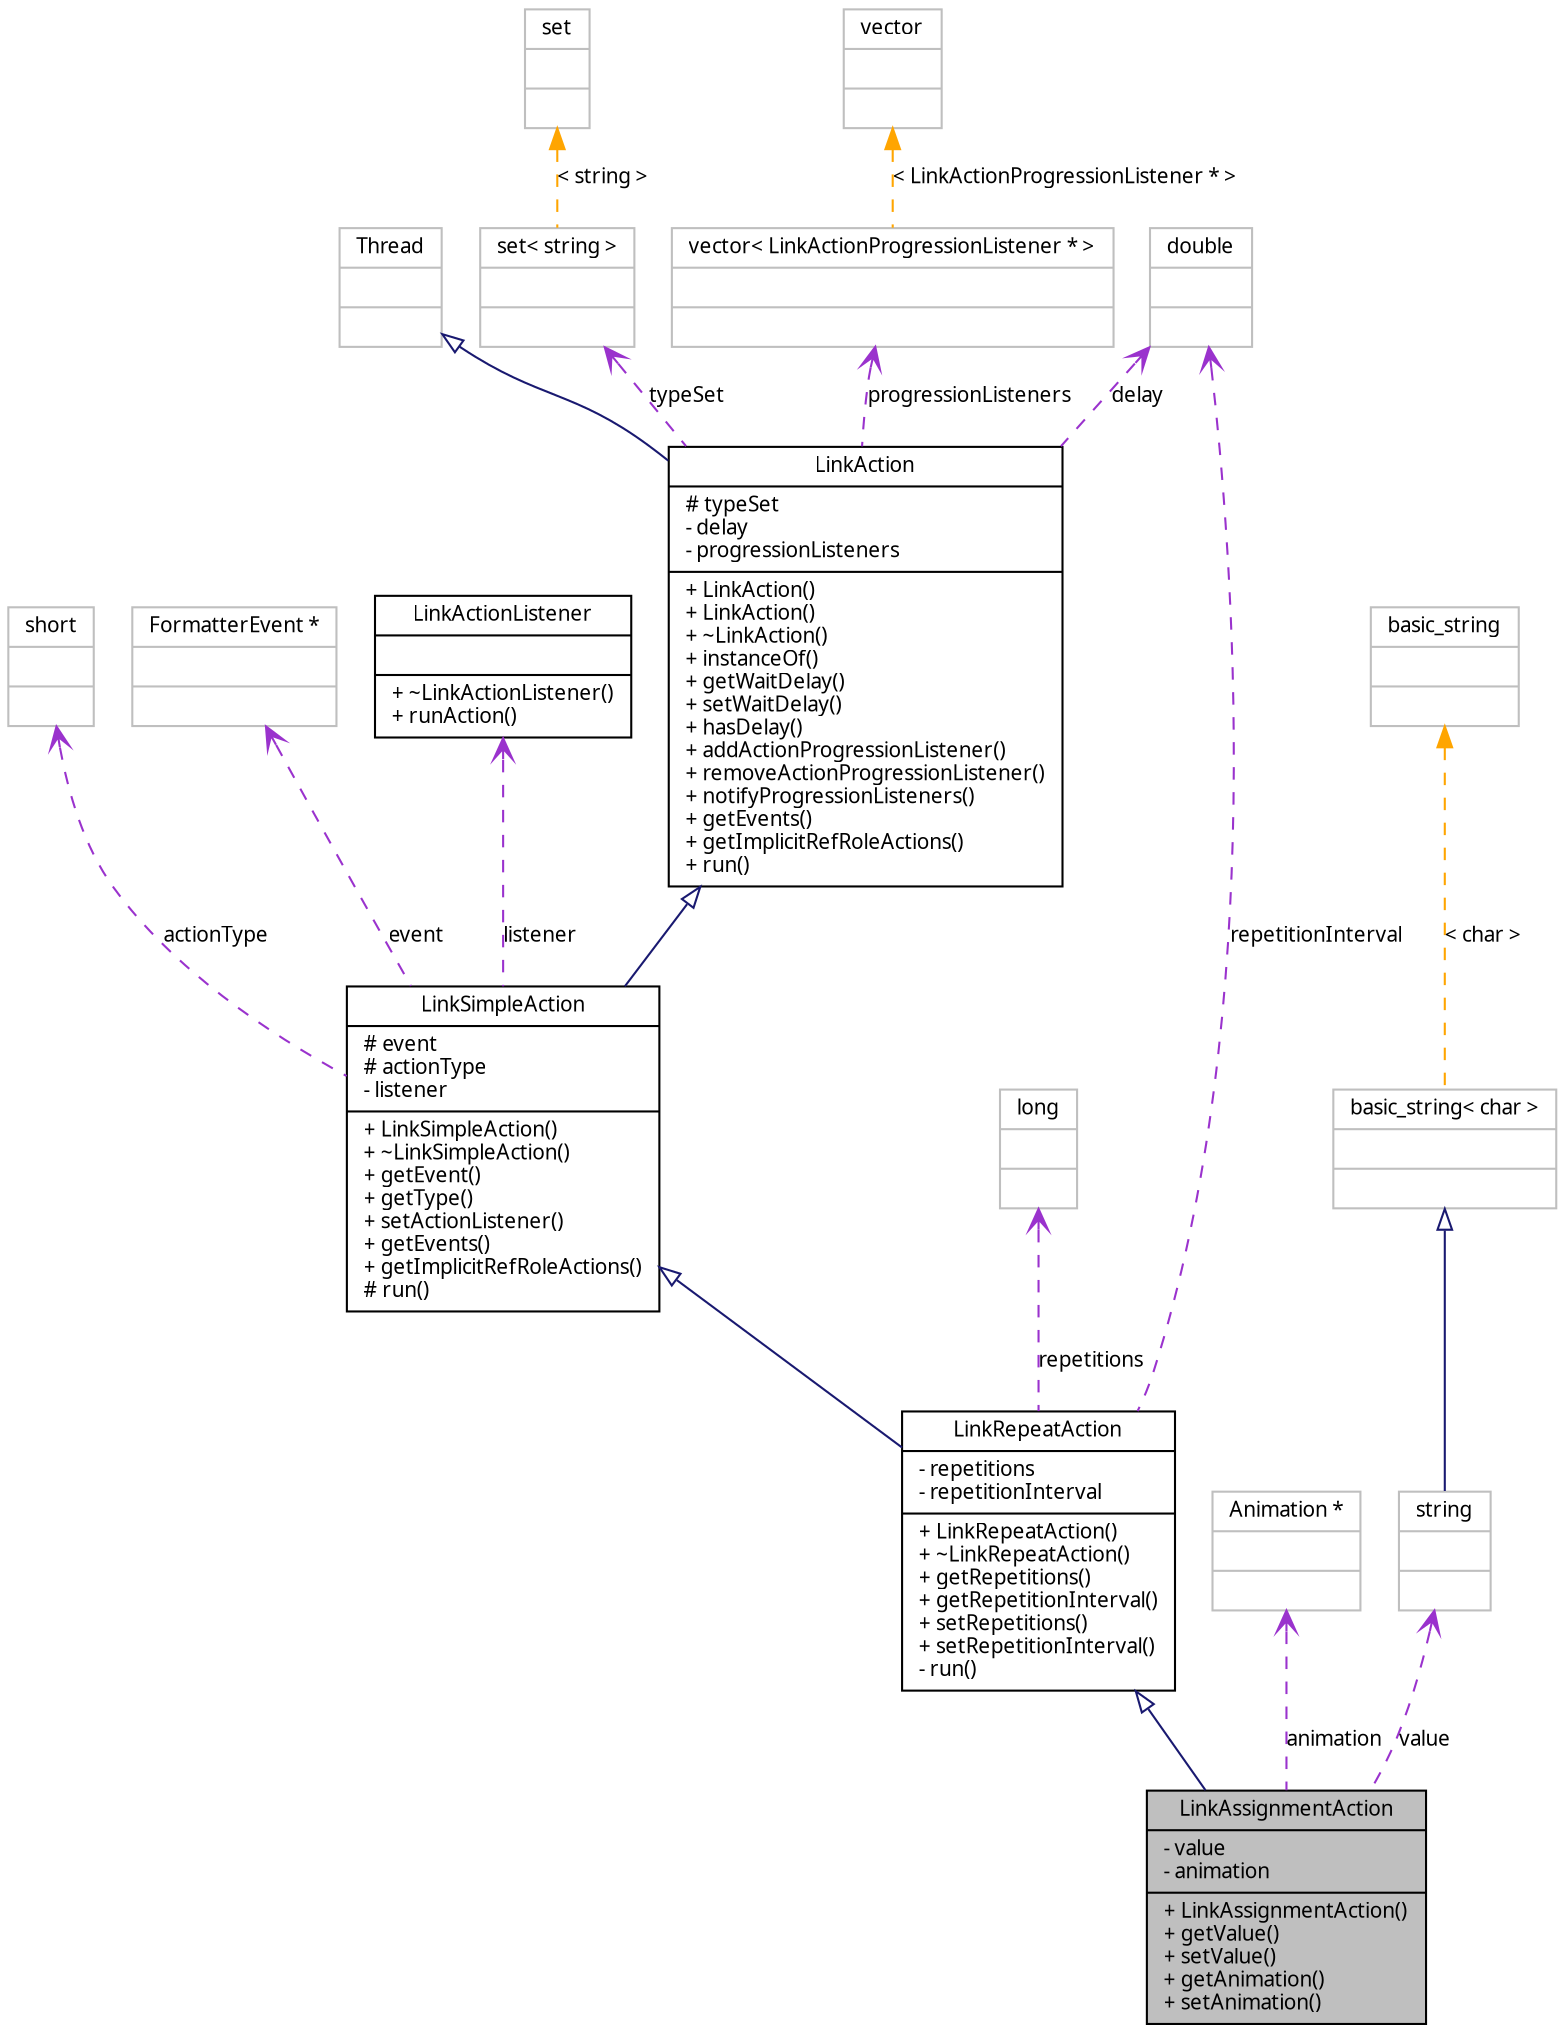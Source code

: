 digraph G
{
  edge [fontname="FreeSans.ttf",fontsize=10,labelfontname="FreeSans.ttf",labelfontsize=10];
  node [fontname="FreeSans.ttf",fontsize=10,shape=record];
  Node1 [label="{LinkAssignmentAction\n|- value\l- animation\l|+ LinkAssignmentAction()\l+ getValue()\l+ setValue()\l+ getAnimation()\l+ setAnimation()\l}",height=0.2,width=0.4,color="black", fillcolor="grey75", style="filled" fontcolor="black"];
  Node2 -> Node1 [dir=back,color="midnightblue",fontsize=10,style="solid",arrowtail="empty",fontname="FreeSans.ttf"];
  Node2 [label="{LinkRepeatAction\n|- repetitions\l- repetitionInterval\l|+ LinkRepeatAction()\l+ ~LinkRepeatAction()\l+ getRepetitions()\l+ getRepetitionInterval()\l+ setRepetitions()\l+ setRepetitionInterval()\l- run()\l}",height=0.2,width=0.4,color="black", fillcolor="white", style="filled",URL="$classbr_1_1pucrio_1_1telemidia_1_1ginga_1_1ncl_1_1model_1_1link_1_1LinkRepeatAction.html"];
  Node3 -> Node2 [dir=back,color="midnightblue",fontsize=10,style="solid",arrowtail="empty",fontname="FreeSans.ttf"];
  Node3 [label="{LinkSimpleAction\n|# event\l# actionType\l- listener\l|+ LinkSimpleAction()\l+ ~LinkSimpleAction()\l+ getEvent()\l+ getType()\l+ setActionListener()\l+ getEvents()\l+ getImplicitRefRoleActions()\l# run()\l}",height=0.2,width=0.4,color="black", fillcolor="white", style="filled",URL="$classbr_1_1pucrio_1_1telemidia_1_1ginga_1_1ncl_1_1model_1_1link_1_1LinkSimpleAction.html"];
  Node4 -> Node3 [dir=back,color="midnightblue",fontsize=10,style="solid",arrowtail="empty",fontname="FreeSans.ttf"];
  Node4 [label="{LinkAction\n|# typeSet\l- delay\l- progressionListeners\l|+ LinkAction()\l+ LinkAction()\l+ ~LinkAction()\l+ instanceOf()\l+ getWaitDelay()\l+ setWaitDelay()\l+ hasDelay()\l+ addActionProgressionListener()\l+ removeActionProgressionListener()\l+ notifyProgressionListeners()\l+ getEvents()\l+ getImplicitRefRoleActions()\l+ run()\l}",height=0.2,width=0.4,color="black", fillcolor="white", style="filled",URL="$classbr_1_1pucrio_1_1telemidia_1_1ginga_1_1ncl_1_1model_1_1link_1_1LinkAction.html"];
  Node5 -> Node4 [dir=back,color="midnightblue",fontsize=10,style="solid",arrowtail="empty",fontname="FreeSans.ttf"];
  Node5 [label="{Thread\n||}",height=0.2,width=0.4,color="grey75", fillcolor="white", style="filled"];
  Node6 -> Node4 [dir=back,color="darkorchid3",fontsize=10,style="dashed",label="delay",arrowtail="open",fontname="FreeSans.ttf"];
  Node6 [label="{double\n||}",height=0.2,width=0.4,color="grey75", fillcolor="white", style="filled"];
  Node7 -> Node4 [dir=back,color="darkorchid3",fontsize=10,style="dashed",label="typeSet",arrowtail="open",fontname="FreeSans.ttf"];
  Node7 [label="{set\< string \>\n||}",height=0.2,width=0.4,color="grey75", fillcolor="white", style="filled"];
  Node8 -> Node7 [dir=back,color="orange",fontsize=10,style="dashed",label="\< string \>",fontname="FreeSans.ttf"];
  Node8 [label="{set\n||}",height=0.2,width=0.4,color="grey75", fillcolor="white", style="filled",tooltip="STL class."];
  Node9 -> Node4 [dir=back,color="darkorchid3",fontsize=10,style="dashed",label="progressionListeners",arrowtail="open",fontname="FreeSans.ttf"];
  Node9 [label="{vector\< LinkActionProgressionListener * \>\n||}",height=0.2,width=0.4,color="grey75", fillcolor="white", style="filled"];
  Node10 -> Node9 [dir=back,color="orange",fontsize=10,style="dashed",label="\< LinkActionProgressionListener * \>",fontname="FreeSans.ttf"];
  Node10 [label="{vector\n||}",height=0.2,width=0.4,color="grey75", fillcolor="white", style="filled",tooltip="STL class."];
  Node11 -> Node3 [dir=back,color="darkorchid3",fontsize=10,style="dashed",label="actionType",arrowtail="open",fontname="FreeSans.ttf"];
  Node11 [label="{short\n||}",height=0.2,width=0.4,color="grey75", fillcolor="white", style="filled"];
  Node12 -> Node3 [dir=back,color="darkorchid3",fontsize=10,style="dashed",label="event",arrowtail="open",fontname="FreeSans.ttf"];
  Node12 [label="{FormatterEvent *\n||}",height=0.2,width=0.4,color="grey75", fillcolor="white", style="filled"];
  Node13 -> Node3 [dir=back,color="darkorchid3",fontsize=10,style="dashed",label="listener",arrowtail="open",fontname="FreeSans.ttf"];
  Node13 [label="{LinkActionListener\n||+ ~LinkActionListener()\l+ runAction()\l}",height=0.2,width=0.4,color="black", fillcolor="white", style="filled",URL="$classbr_1_1pucrio_1_1telemidia_1_1ginga_1_1ncl_1_1model_1_1link_1_1LinkActionListener.html"];
  Node6 -> Node2 [dir=back,color="darkorchid3",fontsize=10,style="dashed",label="repetitionInterval",arrowtail="open",fontname="FreeSans.ttf"];
  Node14 -> Node2 [dir=back,color="darkorchid3",fontsize=10,style="dashed",label="repetitions",arrowtail="open",fontname="FreeSans.ttf"];
  Node14 [label="{long\n||}",height=0.2,width=0.4,color="grey75", fillcolor="white", style="filled"];
  Node15 -> Node1 [dir=back,color="darkorchid3",fontsize=10,style="dashed",label="animation",arrowtail="open",fontname="FreeSans.ttf"];
  Node15 [label="{Animation *\n||}",height=0.2,width=0.4,color="grey75", fillcolor="white", style="filled"];
  Node16 -> Node1 [dir=back,color="darkorchid3",fontsize=10,style="dashed",label="value",arrowtail="open",fontname="FreeSans.ttf"];
  Node16 [label="{string\n||}",height=0.2,width=0.4,color="grey75", fillcolor="white", style="filled",tooltip="STL class."];
  Node17 -> Node16 [dir=back,color="midnightblue",fontsize=10,style="solid",arrowtail="empty",fontname="FreeSans.ttf"];
  Node17 [label="{basic_string\< char \>\n||}",height=0.2,width=0.4,color="grey75", fillcolor="white", style="filled"];
  Node18 -> Node17 [dir=back,color="orange",fontsize=10,style="dashed",label="\< char \>",fontname="FreeSans.ttf"];
  Node18 [label="{basic_string\n||}",height=0.2,width=0.4,color="grey75", fillcolor="white", style="filled",tooltip="STL class."];
}
